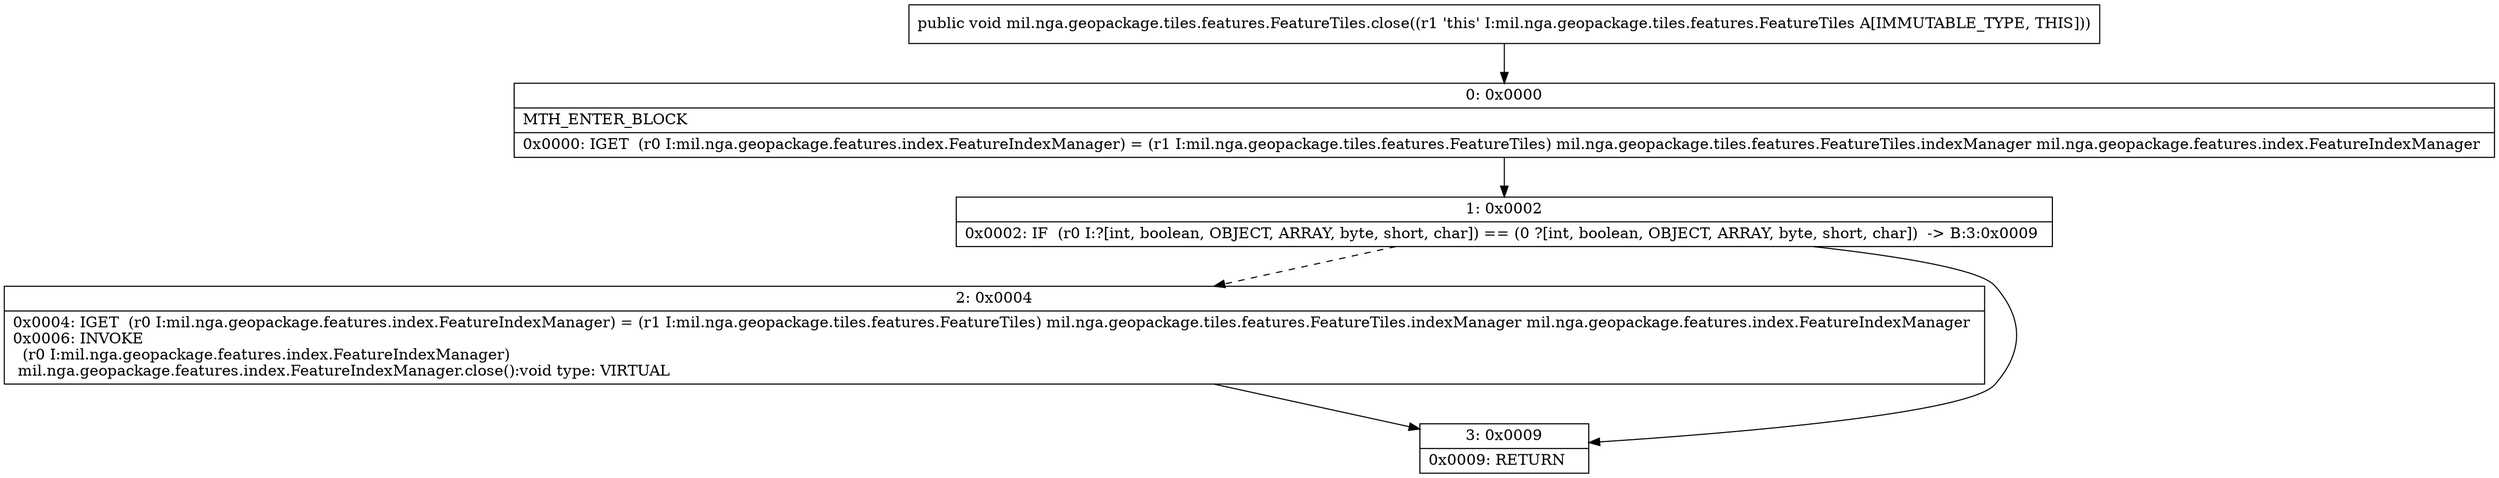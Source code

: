 digraph "CFG formil.nga.geopackage.tiles.features.FeatureTiles.close()V" {
Node_0 [shape=record,label="{0\:\ 0x0000|MTH_ENTER_BLOCK\l|0x0000: IGET  (r0 I:mil.nga.geopackage.features.index.FeatureIndexManager) = (r1 I:mil.nga.geopackage.tiles.features.FeatureTiles) mil.nga.geopackage.tiles.features.FeatureTiles.indexManager mil.nga.geopackage.features.index.FeatureIndexManager \l}"];
Node_1 [shape=record,label="{1\:\ 0x0002|0x0002: IF  (r0 I:?[int, boolean, OBJECT, ARRAY, byte, short, char]) == (0 ?[int, boolean, OBJECT, ARRAY, byte, short, char])  \-\> B:3:0x0009 \l}"];
Node_2 [shape=record,label="{2\:\ 0x0004|0x0004: IGET  (r0 I:mil.nga.geopackage.features.index.FeatureIndexManager) = (r1 I:mil.nga.geopackage.tiles.features.FeatureTiles) mil.nga.geopackage.tiles.features.FeatureTiles.indexManager mil.nga.geopackage.features.index.FeatureIndexManager \l0x0006: INVOKE  \l  (r0 I:mil.nga.geopackage.features.index.FeatureIndexManager)\l mil.nga.geopackage.features.index.FeatureIndexManager.close():void type: VIRTUAL \l}"];
Node_3 [shape=record,label="{3\:\ 0x0009|0x0009: RETURN   \l}"];
MethodNode[shape=record,label="{public void mil.nga.geopackage.tiles.features.FeatureTiles.close((r1 'this' I:mil.nga.geopackage.tiles.features.FeatureTiles A[IMMUTABLE_TYPE, THIS])) }"];
MethodNode -> Node_0;
Node_0 -> Node_1;
Node_1 -> Node_2[style=dashed];
Node_1 -> Node_3;
Node_2 -> Node_3;
}

